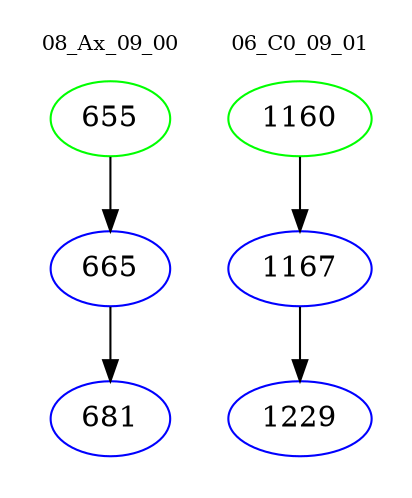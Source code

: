 digraph{
subgraph cluster_0 {
color = white
label = "08_Ax_09_00";
fontsize=10;
T0_655 [label="655", color="green"]
T0_655 -> T0_665 [color="black"]
T0_665 [label="665", color="blue"]
T0_665 -> T0_681 [color="black"]
T0_681 [label="681", color="blue"]
}
subgraph cluster_1 {
color = white
label = "06_C0_09_01";
fontsize=10;
T1_1160 [label="1160", color="green"]
T1_1160 -> T1_1167 [color="black"]
T1_1167 [label="1167", color="blue"]
T1_1167 -> T1_1229 [color="black"]
T1_1229 [label="1229", color="blue"]
}
}
